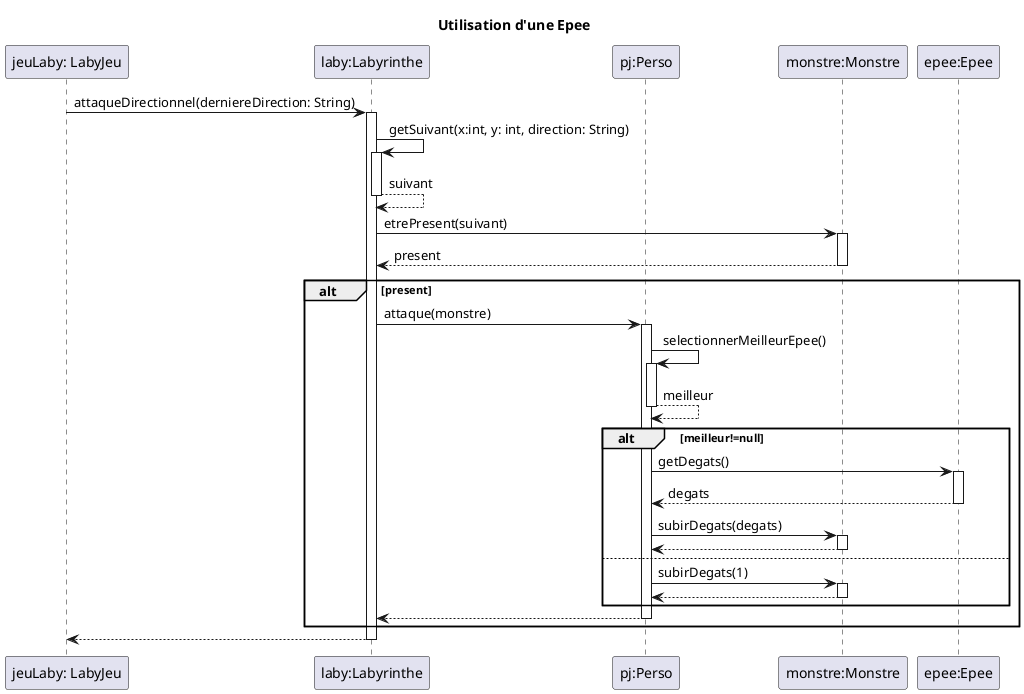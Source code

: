@startuml
title Utilisation d'une Epee

participant "jeuLaby: LabyJeu" as jeuLaby
participant "laby:Labyrinthe" as laby
participant "pj:Perso" as pj
participant "monstre:Monstre" as monstre
participant "epee:Epee" as epee


jeuLaby -> laby: attaqueDirectionnel(derniereDirection: String)
activate laby
laby -> laby: getSuivant(x:int, y: int, direction: String)
activate laby
laby --> laby: suivant
deactivate laby
laby -> monstre:etrePresent(suivant)
activate monstre
monstre --> laby: present
deactivate monstre

alt present
laby -> pj : attaque(monstre)
activate pj
pj -> pj: selectionnerMeilleurEpee()
activate pj
pj --> pj:meilleur
deactivate pj

alt meilleur!=null
pj -> epee: getDegats()
activate epee
epee --> pj: degats
deactivate epee
pj -> monstre: subirDegats(degats)
activate monstre
monstre --> pj
deactivate monstre

else
pj -> monstre: subirDegats(1)
activate monstre
monstre --> pj
deactivate monstre
end
pj --> laby
deactivate pj
end
laby --> jeuLaby
deactivate laby

@enduml